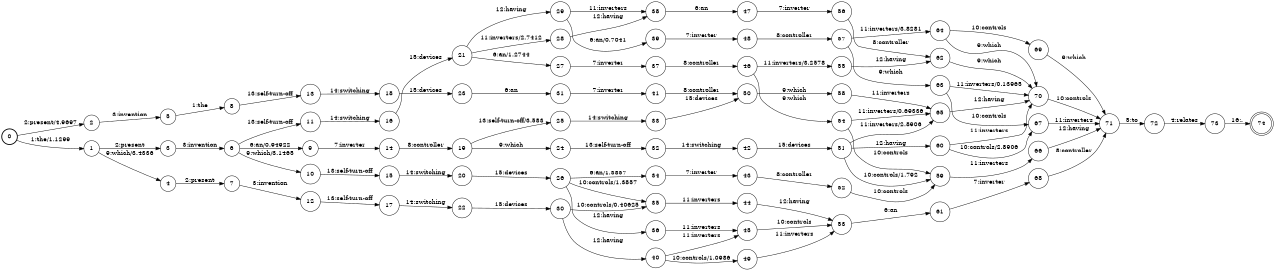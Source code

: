 digraph FST {
rankdir = LR;
size = "8.5,11";
label = "";
center = 1;
orientation = Portrait;
ranksep = "0.4";
nodesep = "0.25";
0 [label = "0", shape = circle, style = bold, fontsize = 14]
	0 -> 1 [label = "1:the/1.1299", fontsize = 14];
	0 -> 2 [label = "2:present/4.9697", fontsize = 14];
1 [label = "1", shape = circle, style = solid, fontsize = 14]
	1 -> 3 [label = "2:present", fontsize = 14];
	1 -> 4 [label = "9:which/3.4336", fontsize = 14];
2 [label = "2", shape = circle, style = solid, fontsize = 14]
	2 -> 5 [label = "3:invention", fontsize = 14];
3 [label = "3", shape = circle, style = solid, fontsize = 14]
	3 -> 6 [label = "3:invention", fontsize = 14];
4 [label = "4", shape = circle, style = solid, fontsize = 14]
	4 -> 7 [label = "2:present", fontsize = 14];
5 [label = "5", shape = circle, style = solid, fontsize = 14]
	5 -> 8 [label = "1:the", fontsize = 14];
6 [label = "6", shape = circle, style = solid, fontsize = 14]
	6 -> 9 [label = "6:an/0.94922", fontsize = 14];
	6 -> 10 [label = "9:which/3.1465", fontsize = 14];
	6 -> 11 [label = "13:self-turn-off", fontsize = 14];
7 [label = "7", shape = circle, style = solid, fontsize = 14]
	7 -> 12 [label = "3:invention", fontsize = 14];
8 [label = "8", shape = circle, style = solid, fontsize = 14]
	8 -> 13 [label = "13:self-turn-off", fontsize = 14];
9 [label = "9", shape = circle, style = solid, fontsize = 14]
	9 -> 14 [label = "7:inverter", fontsize = 14];
10 [label = "10", shape = circle, style = solid, fontsize = 14]
	10 -> 15 [label = "13:self-turn-off", fontsize = 14];
11 [label = "11", shape = circle, style = solid, fontsize = 14]
	11 -> 16 [label = "14:switching", fontsize = 14];
12 [label = "12", shape = circle, style = solid, fontsize = 14]
	12 -> 17 [label = "13:self-turn-off", fontsize = 14];
13 [label = "13", shape = circle, style = solid, fontsize = 14]
	13 -> 18 [label = "14:switching", fontsize = 14];
14 [label = "14", shape = circle, style = solid, fontsize = 14]
	14 -> 19 [label = "8:controller", fontsize = 14];
15 [label = "15", shape = circle, style = solid, fontsize = 14]
	15 -> 20 [label = "14:switching", fontsize = 14];
16 [label = "16", shape = circle, style = solid, fontsize = 14]
	16 -> 21 [label = "15:devices", fontsize = 14];
17 [label = "17", shape = circle, style = solid, fontsize = 14]
	17 -> 22 [label = "14:switching", fontsize = 14];
18 [label = "18", shape = circle, style = solid, fontsize = 14]
	18 -> 23 [label = "15:devices", fontsize = 14];
19 [label = "19", shape = circle, style = solid, fontsize = 14]
	19 -> 24 [label = "9:which", fontsize = 14];
	19 -> 25 [label = "13:self-turn-off/3.583", fontsize = 14];
20 [label = "20", shape = circle, style = solid, fontsize = 14]
	20 -> 26 [label = "15:devices", fontsize = 14];
21 [label = "21", shape = circle, style = solid, fontsize = 14]
	21 -> 27 [label = "6:an/1.2744", fontsize = 14];
	21 -> 28 [label = "11:inverters/2.7412", fontsize = 14];
	21 -> 29 [label = "12:having", fontsize = 14];
22 [label = "22", shape = circle, style = solid, fontsize = 14]
	22 -> 30 [label = "15:devices", fontsize = 14];
23 [label = "23", shape = circle, style = solid, fontsize = 14]
	23 -> 31 [label = "6:an", fontsize = 14];
24 [label = "24", shape = circle, style = solid, fontsize = 14]
	24 -> 32 [label = "13:self-turn-off", fontsize = 14];
25 [label = "25", shape = circle, style = solid, fontsize = 14]
	25 -> 33 [label = "14:switching", fontsize = 14];
26 [label = "26", shape = circle, style = solid, fontsize = 14]
	26 -> 34 [label = "6:an/1.3857", fontsize = 14];
	26 -> 35 [label = "10:controls/1.3857", fontsize = 14];
	26 -> 36 [label = "12:having", fontsize = 14];
27 [label = "27", shape = circle, style = solid, fontsize = 14]
	27 -> 37 [label = "7:inverter", fontsize = 14];
28 [label = "28", shape = circle, style = solid, fontsize = 14]
	28 -> 38 [label = "12:having", fontsize = 14];
29 [label = "29", shape = circle, style = solid, fontsize = 14]
	29 -> 39 [label = "6:an/0.7041", fontsize = 14];
	29 -> 38 [label = "11:inverters", fontsize = 14];
30 [label = "30", shape = circle, style = solid, fontsize = 14]
	30 -> 35 [label = "10:controls/0.40625", fontsize = 14];
	30 -> 40 [label = "12:having", fontsize = 14];
31 [label = "31", shape = circle, style = solid, fontsize = 14]
	31 -> 41 [label = "7:inverter", fontsize = 14];
32 [label = "32", shape = circle, style = solid, fontsize = 14]
	32 -> 42 [label = "14:switching", fontsize = 14];
33 [label = "33", shape = circle, style = solid, fontsize = 14]
	33 -> 50 [label = "15:devices", fontsize = 14];
34 [label = "34", shape = circle, style = solid, fontsize = 14]
	34 -> 43 [label = "7:inverter", fontsize = 14];
35 [label = "35", shape = circle, style = solid, fontsize = 14]
	35 -> 44 [label = "11:inverters", fontsize = 14];
36 [label = "36", shape = circle, style = solid, fontsize = 14]
	36 -> 45 [label = "11:inverters", fontsize = 14];
37 [label = "37", shape = circle, style = solid, fontsize = 14]
	37 -> 46 [label = "8:controller", fontsize = 14];
38 [label = "38", shape = circle, style = solid, fontsize = 14]
	38 -> 47 [label = "6:an", fontsize = 14];
39 [label = "39", shape = circle, style = solid, fontsize = 14]
	39 -> 48 [label = "7:inverter", fontsize = 14];
40 [label = "40", shape = circle, style = solid, fontsize = 14]
	40 -> 49 [label = "10:controls/1.0986", fontsize = 14];
	40 -> 45 [label = "11:inverters", fontsize = 14];
41 [label = "41", shape = circle, style = solid, fontsize = 14]
	41 -> 50 [label = "8:controller", fontsize = 14];
42 [label = "42", shape = circle, style = solid, fontsize = 14]
	42 -> 51 [label = "15:devices", fontsize = 14];
43 [label = "43", shape = circle, style = solid, fontsize = 14]
	43 -> 52 [label = "8:controller", fontsize = 14];
44 [label = "44", shape = circle, style = solid, fontsize = 14]
	44 -> 53 [label = "12:having", fontsize = 14];
45 [label = "45", shape = circle, style = solid, fontsize = 14]
	45 -> 53 [label = "10:controls", fontsize = 14];
46 [label = "46", shape = circle, style = solid, fontsize = 14]
	46 -> 54 [label = "9:which", fontsize = 14];
	46 -> 55 [label = "11:inverters/3.2578", fontsize = 14];
47 [label = "47", shape = circle, style = solid, fontsize = 14]
	47 -> 56 [label = "7:inverter", fontsize = 14];
48 [label = "48", shape = circle, style = solid, fontsize = 14]
	48 -> 57 [label = "8:controller", fontsize = 14];
49 [label = "49", shape = circle, style = solid, fontsize = 14]
	49 -> 53 [label = "11:inverters", fontsize = 14];
50 [label = "50", shape = circle, style = solid, fontsize = 14]
	50 -> 58 [label = "9:which", fontsize = 14];
51 [label = "51", shape = circle, style = solid, fontsize = 14]
	51 -> 59 [label = "10:controls/1.792", fontsize = 14];
	51 -> 65 [label = "11:inverters/2.8906", fontsize = 14];
	51 -> 60 [label = "12:having", fontsize = 14];
52 [label = "52", shape = circle, style = solid, fontsize = 14]
	52 -> 59 [label = "10:controls", fontsize = 14];
53 [label = "53", shape = circle, style = solid, fontsize = 14]
	53 -> 61 [label = "6:an", fontsize = 14];
54 [label = "54", shape = circle, style = solid, fontsize = 14]
	54 -> 59 [label = "10:controls", fontsize = 14];
	54 -> 65 [label = "11:inverters/0.69336", fontsize = 14];
55 [label = "55", shape = circle, style = solid, fontsize = 14]
	55 -> 62 [label = "12:having", fontsize = 14];
56 [label = "56", shape = circle, style = solid, fontsize = 14]
	56 -> 62 [label = "8:controller", fontsize = 14];
57 [label = "57", shape = circle, style = solid, fontsize = 14]
	57 -> 63 [label = "9:which", fontsize = 14];
	57 -> 64 [label = "11:inverters/3.8281", fontsize = 14];
58 [label = "58", shape = circle, style = solid, fontsize = 14]
	58 -> 65 [label = "11:inverters", fontsize = 14];
59 [label = "59", shape = circle, style = solid, fontsize = 14]
	59 -> 66 [label = "11:inverters", fontsize = 14];
60 [label = "60", shape = circle, style = solid, fontsize = 14]
	60 -> 67 [label = "10:controls/2.8906", fontsize = 14];
	60 -> 70 [label = "11:inverters", fontsize = 14];
61 [label = "61", shape = circle, style = solid, fontsize = 14]
	61 -> 68 [label = "7:inverter", fontsize = 14];
62 [label = "62", shape = circle, style = solid, fontsize = 14]
	62 -> 70 [label = "9:which", fontsize = 14];
63 [label = "63", shape = circle, style = solid, fontsize = 14]
	63 -> 67 [label = "10:controls", fontsize = 14];
	63 -> 70 [label = "11:inverters/0.13965", fontsize = 14];
64 [label = "64", shape = circle, style = solid, fontsize = 14]
	64 -> 70 [label = "9:which", fontsize = 14];
	64 -> 69 [label = "10:controls", fontsize = 14];
65 [label = "65", shape = circle, style = solid, fontsize = 14]
	65 -> 70 [label = "12:having", fontsize = 14];
66 [label = "66", shape = circle, style = solid, fontsize = 14]
	66 -> 71 [label = "12:having", fontsize = 14];
67 [label = "67", shape = circle, style = solid, fontsize = 14]
	67 -> 71 [label = "11:inverters", fontsize = 14];
68 [label = "68", shape = circle, style = solid, fontsize = 14]
	68 -> 71 [label = "8:controller", fontsize = 14];
69 [label = "69", shape = circle, style = solid, fontsize = 14]
	69 -> 71 [label = "9:which", fontsize = 14];
70 [label = "70", shape = circle, style = solid, fontsize = 14]
	70 -> 71 [label = "10:controls", fontsize = 14];
71 [label = "71", shape = circle, style = solid, fontsize = 14]
	71 -> 72 [label = "5:to", fontsize = 14];
72 [label = "72", shape = circle, style = solid, fontsize = 14]
	72 -> 73 [label = "4:relates", fontsize = 14];
73 [label = "73", shape = circle, style = solid, fontsize = 14]
	73 -> 74 [label = "16:.", fontsize = 14];
74 [label = "74", shape = doublecircle, style = solid, fontsize = 14]
}
